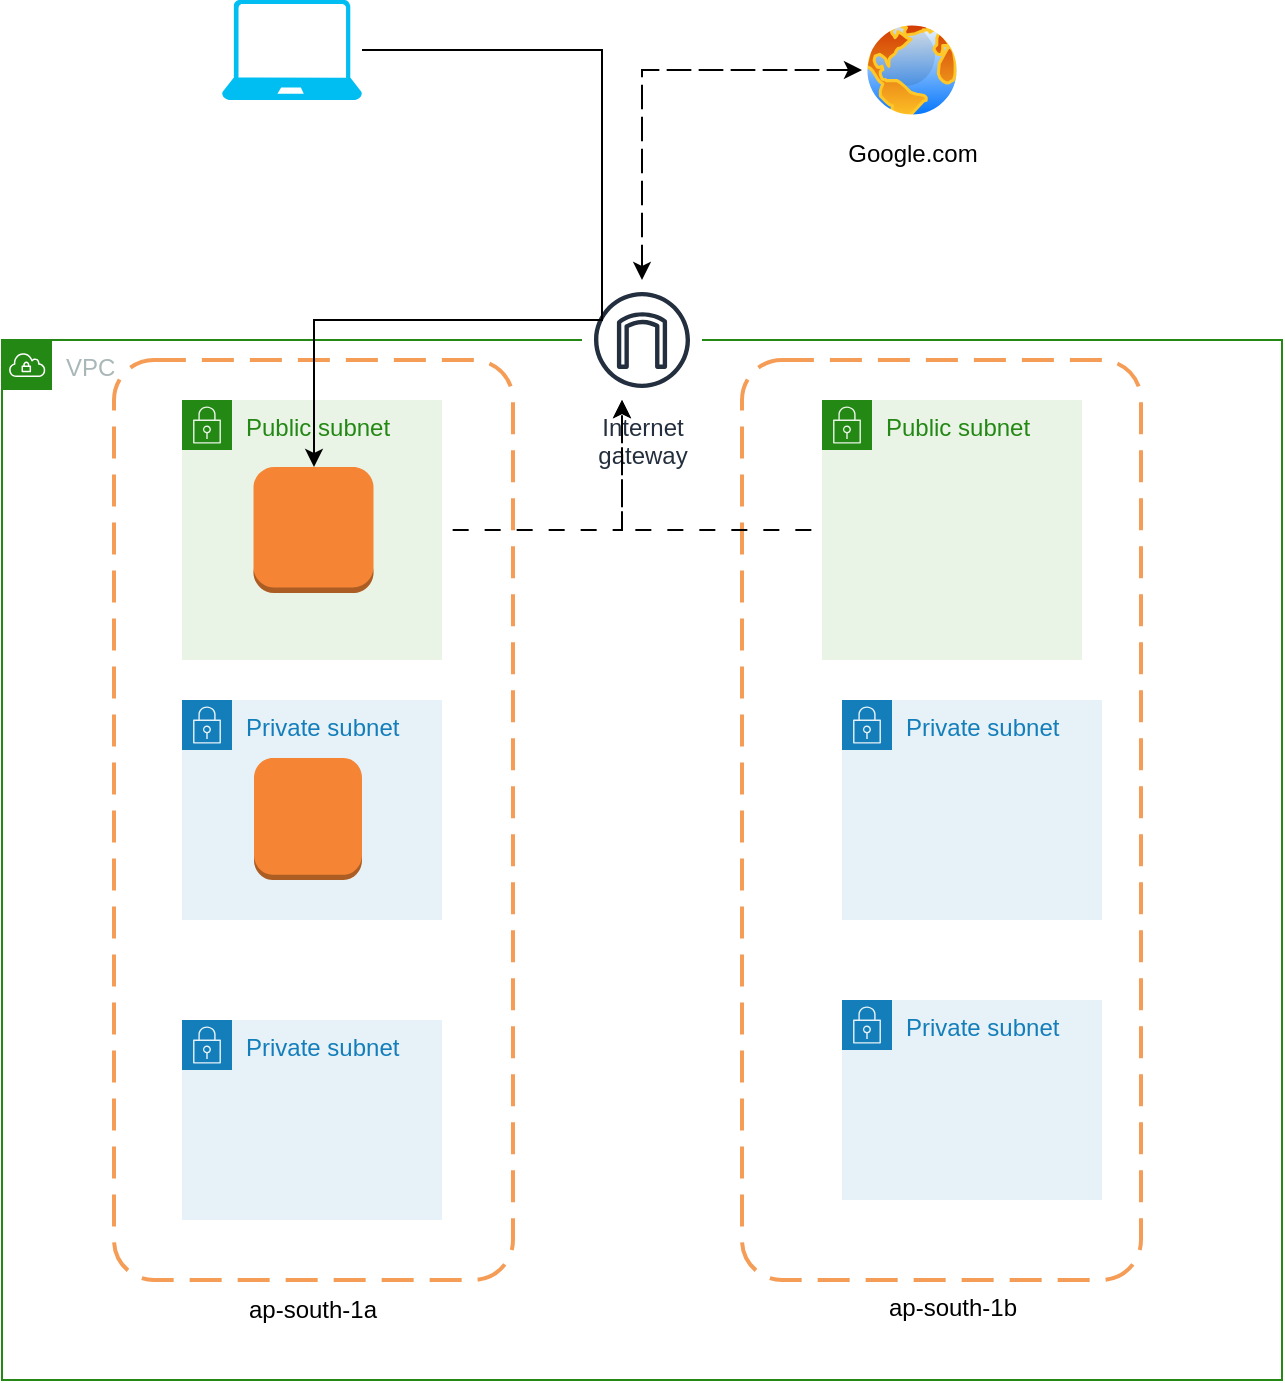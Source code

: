 <mxfile version="21.8.2" type="device">
  <diagram name="Page-1" id="sIAiY6_3SVm08DnSAYK-">
    <mxGraphModel dx="794" dy="1665" grid="1" gridSize="10" guides="1" tooltips="1" connect="1" arrows="1" fold="1" page="1" pageScale="1" pageWidth="827" pageHeight="1169" math="0" shadow="0">
      <root>
        <mxCell id="0" />
        <mxCell id="1" parent="0" />
        <mxCell id="56Ka4vMJOFkWBKXNJvnk-1" value="VPC" style="points=[[0,0],[0.25,0],[0.5,0],[0.75,0],[1,0],[1,0.25],[1,0.5],[1,0.75],[1,1],[0.75,1],[0.5,1],[0.25,1],[0,1],[0,0.75],[0,0.5],[0,0.25]];outlineConnect=0;gradientColor=none;html=1;whiteSpace=wrap;fontSize=12;fontStyle=0;container=1;pointerEvents=0;collapsible=0;recursiveResize=0;shape=mxgraph.aws4.group;grIcon=mxgraph.aws4.group_vpc;strokeColor=#248814;fillColor=none;verticalAlign=top;align=left;spacingLeft=30;fontColor=#AAB7B8;dashed=0;" vertex="1" parent="1">
          <mxGeometry x="120" y="120" width="640" height="520" as="geometry" />
        </mxCell>
        <mxCell id="56Ka4vMJOFkWBKXNJvnk-13" value="" style="rounded=1;arcSize=10;dashed=1;strokeColor=#F59D56;fillColor=none;gradientColor=none;dashPattern=8 4;strokeWidth=2;" vertex="1" parent="56Ka4vMJOFkWBKXNJvnk-1">
          <mxGeometry x="370" y="10" width="199.5" height="460" as="geometry" />
        </mxCell>
        <mxCell id="56Ka4vMJOFkWBKXNJvnk-12" value="" style="rounded=1;arcSize=10;dashed=1;strokeColor=#F59D56;fillColor=none;gradientColor=none;dashPattern=8 4;strokeWidth=2;" vertex="1" parent="56Ka4vMJOFkWBKXNJvnk-1">
          <mxGeometry x="56" y="10" width="199.5" height="460" as="geometry" />
        </mxCell>
        <mxCell id="56Ka4vMJOFkWBKXNJvnk-2" value="Public subnet" style="points=[[0,0],[0.25,0],[0.5,0],[0.75,0],[1,0],[1,0.25],[1,0.5],[1,0.75],[1,1],[0.75,1],[0.5,1],[0.25,1],[0,1],[0,0.75],[0,0.5],[0,0.25]];outlineConnect=0;gradientColor=none;html=1;whiteSpace=wrap;fontSize=12;fontStyle=0;container=1;pointerEvents=0;collapsible=0;recursiveResize=0;shape=mxgraph.aws4.group;grIcon=mxgraph.aws4.group_security_group;grStroke=0;strokeColor=#248814;fillColor=#E9F3E6;verticalAlign=top;align=left;spacingLeft=30;fontColor=#248814;dashed=0;" vertex="1" parent="56Ka4vMJOFkWBKXNJvnk-1">
          <mxGeometry x="90" y="30" width="130" height="130" as="geometry" />
        </mxCell>
        <mxCell id="56Ka4vMJOFkWBKXNJvnk-26" value="" style="outlineConnect=0;dashed=0;verticalLabelPosition=bottom;verticalAlign=top;align=center;html=1;shape=mxgraph.aws3.instance;fillColor=#F58534;gradientColor=none;" vertex="1" parent="56Ka4vMJOFkWBKXNJvnk-2">
          <mxGeometry x="35.75" y="33.5" width="60" height="63" as="geometry" />
        </mxCell>
        <mxCell id="56Ka4vMJOFkWBKXNJvnk-3" value="Public subnet" style="points=[[0,0],[0.25,0],[0.5,0],[0.75,0],[1,0],[1,0.25],[1,0.5],[1,0.75],[1,1],[0.75,1],[0.5,1],[0.25,1],[0,1],[0,0.75],[0,0.5],[0,0.25]];outlineConnect=0;gradientColor=none;html=1;whiteSpace=wrap;fontSize=12;fontStyle=0;container=1;pointerEvents=0;collapsible=0;recursiveResize=0;shape=mxgraph.aws4.group;grIcon=mxgraph.aws4.group_security_group;grStroke=0;strokeColor=#248814;fillColor=#E9F3E6;verticalAlign=top;align=left;spacingLeft=30;fontColor=#248814;dashed=0;" vertex="1" parent="56Ka4vMJOFkWBKXNJvnk-1">
          <mxGeometry x="410" y="30" width="130" height="130" as="geometry" />
        </mxCell>
        <mxCell id="56Ka4vMJOFkWBKXNJvnk-4" value="Private subnet" style="points=[[0,0],[0.25,0],[0.5,0],[0.75,0],[1,0],[1,0.25],[1,0.5],[1,0.75],[1,1],[0.75,1],[0.5,1],[0.25,1],[0,1],[0,0.75],[0,0.5],[0,0.25]];outlineConnect=0;gradientColor=none;html=1;whiteSpace=wrap;fontSize=12;fontStyle=0;container=1;pointerEvents=0;collapsible=0;recursiveResize=0;shape=mxgraph.aws4.group;grIcon=mxgraph.aws4.group_security_group;grStroke=0;strokeColor=#147EBA;fillColor=#E6F2F8;verticalAlign=top;align=left;spacingLeft=30;fontColor=#147EBA;dashed=0;" vertex="1" parent="56Ka4vMJOFkWBKXNJvnk-1">
          <mxGeometry x="90" y="180" width="130" height="110" as="geometry" />
        </mxCell>
        <mxCell id="56Ka4vMJOFkWBKXNJvnk-30" value="" style="outlineConnect=0;dashed=0;verticalLabelPosition=bottom;verticalAlign=top;align=center;html=1;shape=mxgraph.aws3.instance;fillColor=#F58534;gradientColor=none;" vertex="1" parent="56Ka4vMJOFkWBKXNJvnk-4">
          <mxGeometry x="36" y="29" width="54" height="61" as="geometry" />
        </mxCell>
        <mxCell id="56Ka4vMJOFkWBKXNJvnk-9" value="Private subnet" style="points=[[0,0],[0.25,0],[0.5,0],[0.75,0],[1,0],[1,0.25],[1,0.5],[1,0.75],[1,1],[0.75,1],[0.5,1],[0.25,1],[0,1],[0,0.75],[0,0.5],[0,0.25]];outlineConnect=0;gradientColor=none;html=1;whiteSpace=wrap;fontSize=12;fontStyle=0;container=1;pointerEvents=0;collapsible=0;recursiveResize=0;shape=mxgraph.aws4.group;grIcon=mxgraph.aws4.group_security_group;grStroke=0;strokeColor=#147EBA;fillColor=#E6F2F8;verticalAlign=top;align=left;spacingLeft=30;fontColor=#147EBA;dashed=0;" vertex="1" parent="56Ka4vMJOFkWBKXNJvnk-1">
          <mxGeometry x="420" y="180" width="130" height="110" as="geometry" />
        </mxCell>
        <mxCell id="56Ka4vMJOFkWBKXNJvnk-10" value="Private subnet" style="points=[[0,0],[0.25,0],[0.5,0],[0.75,0],[1,0],[1,0.25],[1,0.5],[1,0.75],[1,1],[0.75,1],[0.5,1],[0.25,1],[0,1],[0,0.75],[0,0.5],[0,0.25]];outlineConnect=0;gradientColor=none;html=1;whiteSpace=wrap;fontSize=12;fontStyle=0;container=1;pointerEvents=0;collapsible=0;recursiveResize=0;shape=mxgraph.aws4.group;grIcon=mxgraph.aws4.group_security_group;grStroke=0;strokeColor=#147EBA;fillColor=#E6F2F8;verticalAlign=top;align=left;spacingLeft=30;fontColor=#147EBA;dashed=0;" vertex="1" parent="56Ka4vMJOFkWBKXNJvnk-1">
          <mxGeometry x="90" y="340" width="130" height="100" as="geometry" />
        </mxCell>
        <mxCell id="56Ka4vMJOFkWBKXNJvnk-11" value="Private subnet" style="points=[[0,0],[0.25,0],[0.5,0],[0.75,0],[1,0],[1,0.25],[1,0.5],[1,0.75],[1,1],[0.75,1],[0.5,1],[0.25,1],[0,1],[0,0.75],[0,0.5],[0,0.25]];outlineConnect=0;gradientColor=none;html=1;whiteSpace=wrap;fontSize=12;fontStyle=0;container=1;pointerEvents=0;collapsible=0;recursiveResize=0;shape=mxgraph.aws4.group;grIcon=mxgraph.aws4.group_security_group;grStroke=0;strokeColor=#147EBA;fillColor=#E6F2F8;verticalAlign=top;align=left;spacingLeft=30;fontColor=#147EBA;dashed=0;" vertex="1" parent="56Ka4vMJOFkWBKXNJvnk-1">
          <mxGeometry x="420" y="330" width="130" height="100" as="geometry" />
        </mxCell>
        <mxCell id="56Ka4vMJOFkWBKXNJvnk-14" value="ap-south-1a" style="text;html=1;align=center;verticalAlign=middle;resizable=0;points=[];autosize=1;strokeColor=none;fillColor=none;" vertex="1" parent="56Ka4vMJOFkWBKXNJvnk-1">
          <mxGeometry x="110" y="470" width="90" height="30" as="geometry" />
        </mxCell>
        <mxCell id="56Ka4vMJOFkWBKXNJvnk-15" value="ap-south-1b" style="text;html=1;align=center;verticalAlign=middle;resizable=0;points=[];autosize=1;strokeColor=none;fillColor=none;" vertex="1" parent="56Ka4vMJOFkWBKXNJvnk-1">
          <mxGeometry x="430" y="469" width="90" height="30" as="geometry" />
        </mxCell>
        <mxCell id="56Ka4vMJOFkWBKXNJvnk-27" style="edgeStyle=orthogonalEdgeStyle;rounded=0;orthogonalLoop=1;jettySize=auto;html=1;flowAnimation=1;" edge="1" parent="1" source="56Ka4vMJOFkWBKXNJvnk-16" target="56Ka4vMJOFkWBKXNJvnk-25">
          <mxGeometry relative="1" as="geometry">
            <Array as="points">
              <mxPoint x="440" y="-15" />
            </Array>
          </mxGeometry>
        </mxCell>
        <mxCell id="56Ka4vMJOFkWBKXNJvnk-16" value="Internet&#xa;gateway" style="sketch=0;outlineConnect=0;fontColor=#232F3E;gradientColor=none;strokeColor=#232F3E;fillColor=#ffffff;dashed=0;verticalLabelPosition=bottom;verticalAlign=top;align=center;html=1;fontSize=12;fontStyle=0;aspect=fixed;shape=mxgraph.aws4.resourceIcon;resIcon=mxgraph.aws4.internet_gateway;" vertex="1" parent="1">
          <mxGeometry x="410" y="90" width="60" height="60" as="geometry" />
        </mxCell>
        <mxCell id="56Ka4vMJOFkWBKXNJvnk-23" style="edgeStyle=orthogonalEdgeStyle;rounded=0;orthogonalLoop=1;jettySize=auto;html=1;flowAnimation=1;" edge="1" parent="1" source="56Ka4vMJOFkWBKXNJvnk-2" target="56Ka4vMJOFkWBKXNJvnk-16">
          <mxGeometry relative="1" as="geometry">
            <Array as="points">
              <mxPoint x="430" y="215" />
            </Array>
          </mxGeometry>
        </mxCell>
        <mxCell id="56Ka4vMJOFkWBKXNJvnk-24" style="edgeStyle=orthogonalEdgeStyle;rounded=0;orthogonalLoop=1;jettySize=auto;html=1;flowAnimation=1;" edge="1" parent="1" source="56Ka4vMJOFkWBKXNJvnk-3" target="56Ka4vMJOFkWBKXNJvnk-16">
          <mxGeometry relative="1" as="geometry">
            <Array as="points">
              <mxPoint x="430" y="215" />
            </Array>
          </mxGeometry>
        </mxCell>
        <mxCell id="56Ka4vMJOFkWBKXNJvnk-28" style="edgeStyle=orthogonalEdgeStyle;rounded=0;orthogonalLoop=1;jettySize=auto;html=1;flowAnimation=1;" edge="1" parent="1" source="56Ka4vMJOFkWBKXNJvnk-25" target="56Ka4vMJOFkWBKXNJvnk-16">
          <mxGeometry relative="1" as="geometry" />
        </mxCell>
        <mxCell id="56Ka4vMJOFkWBKXNJvnk-25" value="Google.com" style="image;aspect=fixed;perimeter=ellipsePerimeter;html=1;align=center;shadow=0;dashed=0;spacingTop=3;image=img/lib/active_directory/internet_globe.svg;" vertex="1" parent="1">
          <mxGeometry x="550" y="-40" width="50" height="50" as="geometry" />
        </mxCell>
        <mxCell id="56Ka4vMJOFkWBKXNJvnk-32" style="edgeStyle=orthogonalEdgeStyle;rounded=0;orthogonalLoop=1;jettySize=auto;html=1;" edge="1" parent="1" source="56Ka4vMJOFkWBKXNJvnk-31" target="56Ka4vMJOFkWBKXNJvnk-26">
          <mxGeometry relative="1" as="geometry">
            <Array as="points">
              <mxPoint x="420" y="-25" />
              <mxPoint x="420" y="110" />
              <mxPoint x="276" y="110" />
            </Array>
          </mxGeometry>
        </mxCell>
        <mxCell id="56Ka4vMJOFkWBKXNJvnk-31" value="" style="verticalLabelPosition=bottom;html=1;verticalAlign=top;align=center;strokeColor=none;fillColor=#00BEF2;shape=mxgraph.azure.laptop;pointerEvents=1;" vertex="1" parent="1">
          <mxGeometry x="230" y="-50" width="70" height="50" as="geometry" />
        </mxCell>
      </root>
    </mxGraphModel>
  </diagram>
</mxfile>
